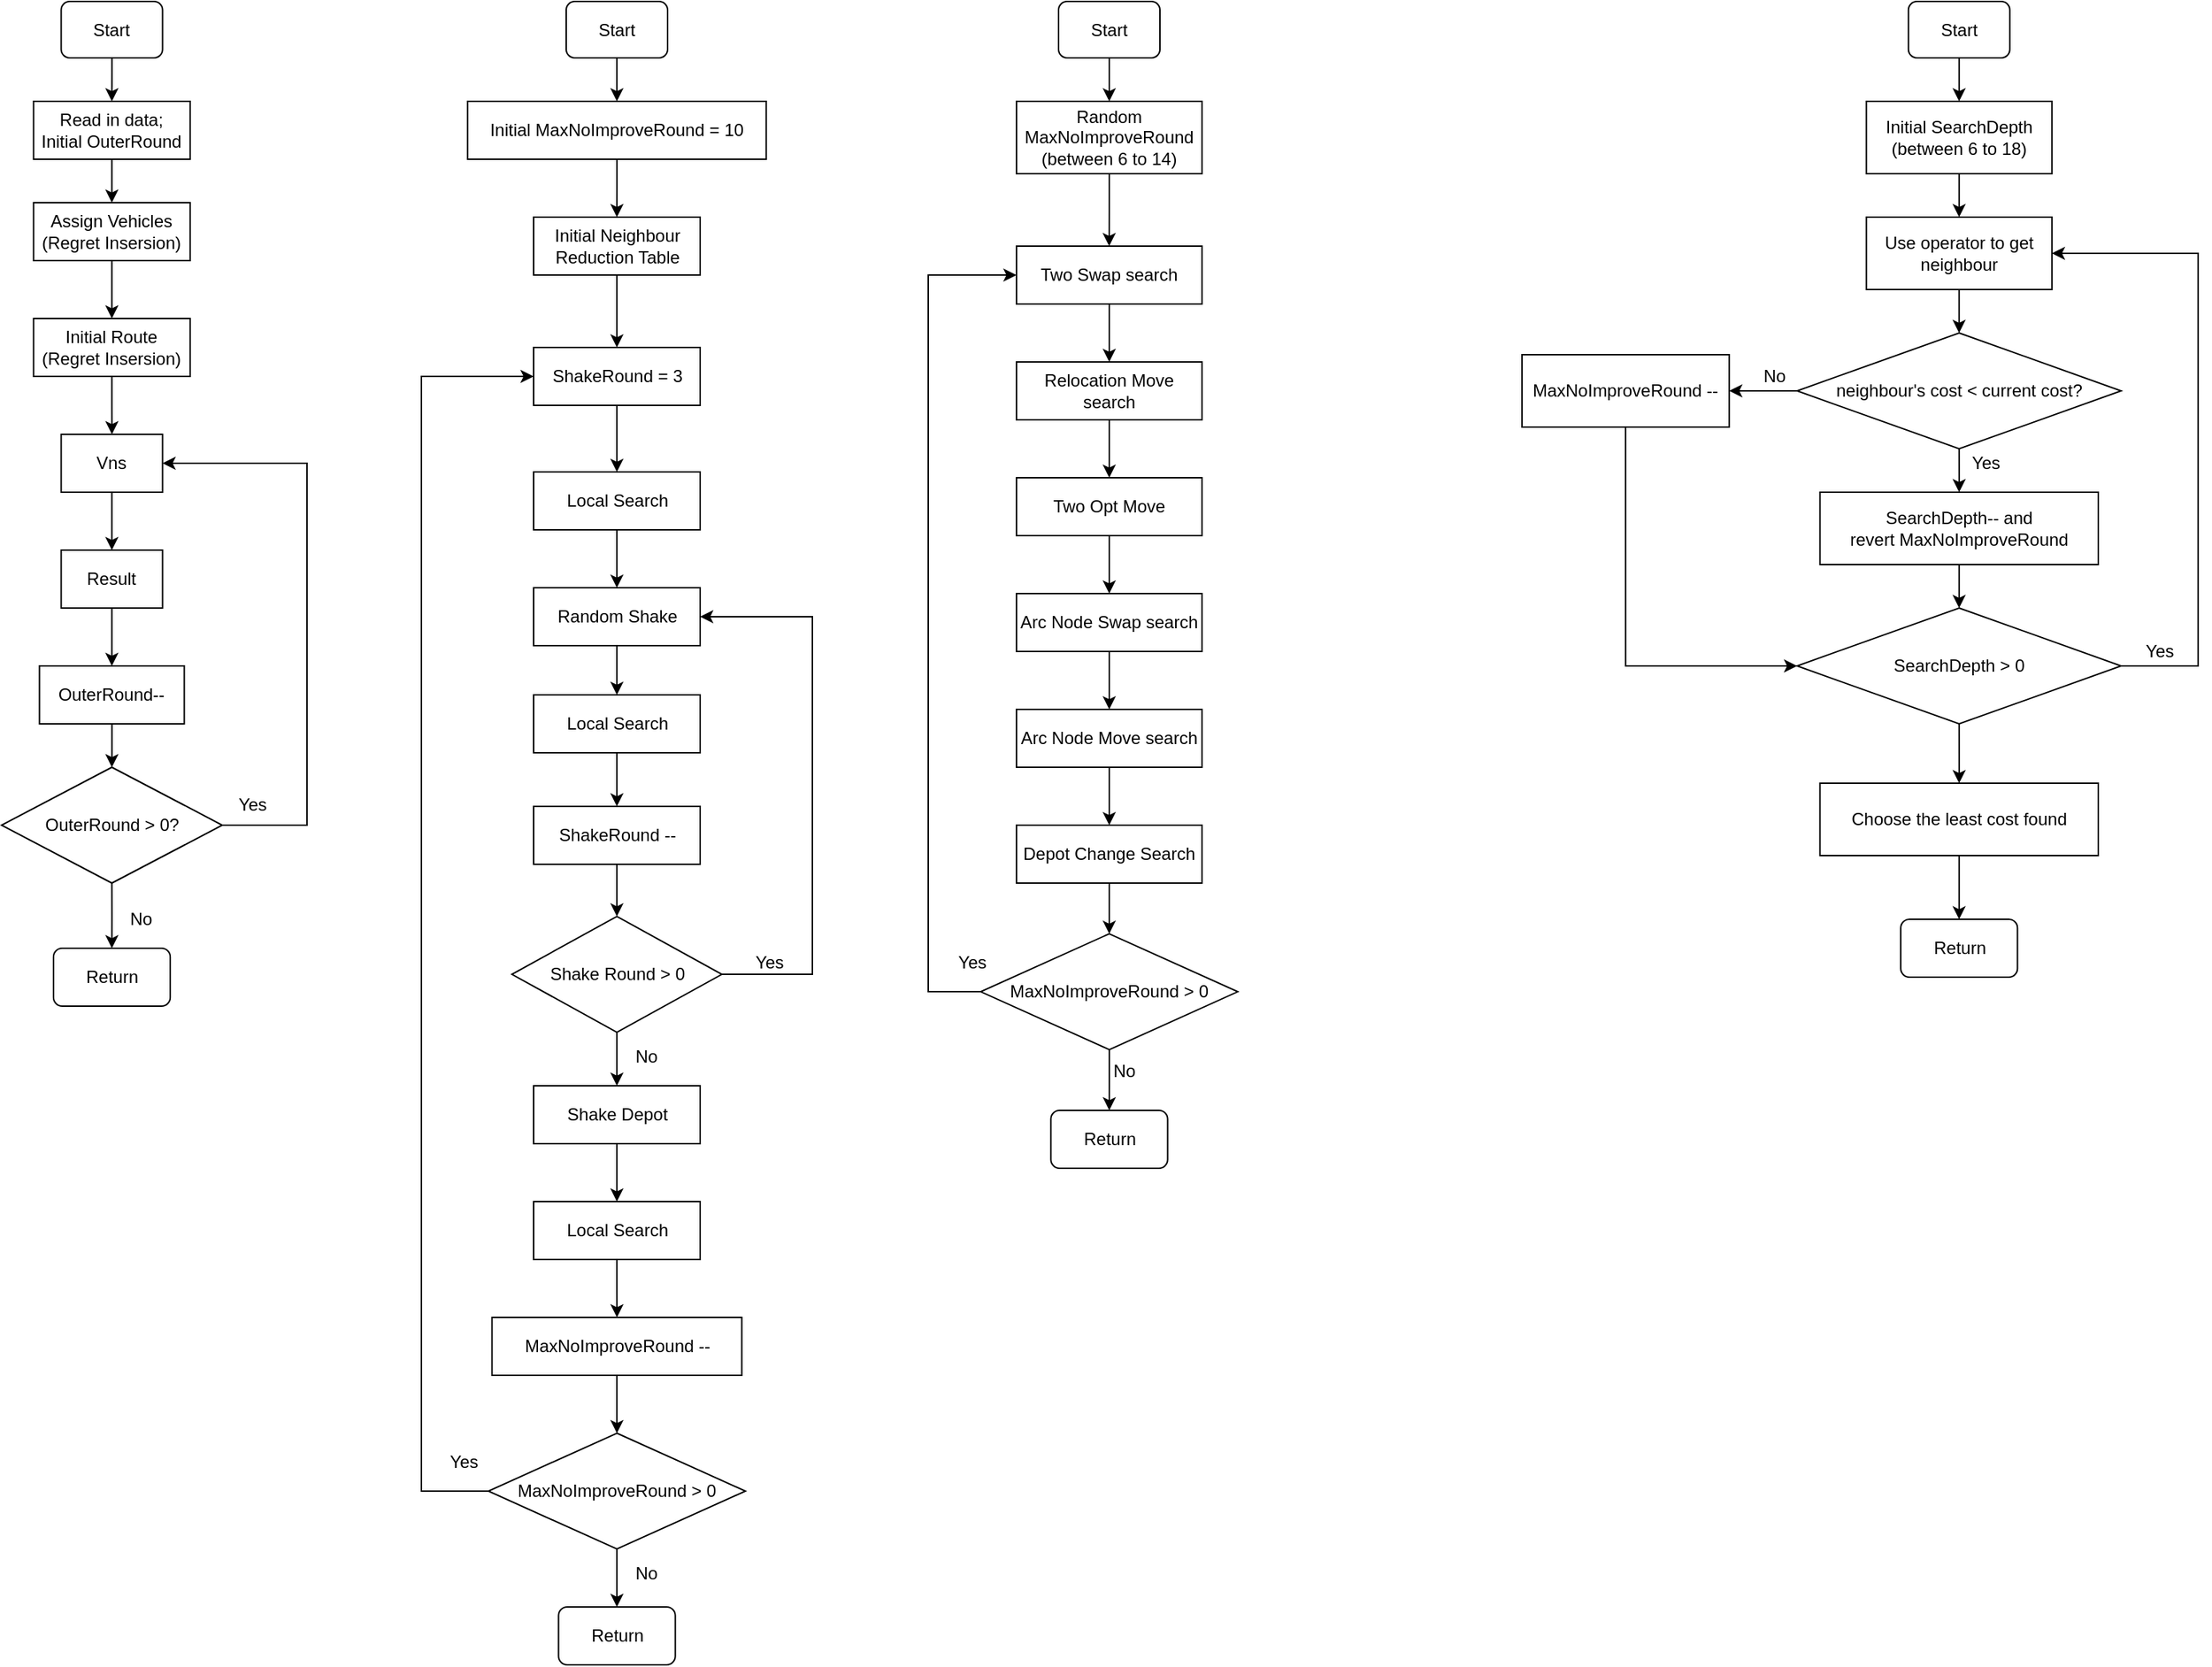 <mxfile version="13.1.3">
    <diagram id="6hGFLwfOUW9BJ-s0fimq" name="Page-1">
        <mxGraphModel dx="1509" dy="1740" grid="0" gridSize="10" guides="1" tooltips="1" connect="1" arrows="1" fold="1" page="1" pageScale="1" pageWidth="827" pageHeight="1169" math="0" shadow="0">
            <root>
                <mxCell id="0"/>
                <mxCell id="1" parent="0"/>
                <mxCell id="7" value="" style="edgeStyle=orthogonalEdgeStyle;rounded=0;orthogonalLoop=1;jettySize=auto;html=1;" edge="1" parent="1" source="3" target="6">
                    <mxGeometry relative="1" as="geometry"/>
                </mxCell>
                <mxCell id="3" value="Initial Route&lt;br&gt;(Regret Insersion)" style="whiteSpace=wrap;html=1;" vertex="1" parent="1">
                    <mxGeometry x="-767.81" y="-930" width="108.12" height="40" as="geometry"/>
                </mxCell>
                <mxCell id="9" value="" style="edgeStyle=orthogonalEdgeStyle;rounded=0;orthogonalLoop=1;jettySize=auto;html=1;" edge="1" parent="1" source="6" target="8">
                    <mxGeometry relative="1" as="geometry"/>
                </mxCell>
                <mxCell id="6" value="Vns" style="whiteSpace=wrap;html=1;" vertex="1" parent="1">
                    <mxGeometry x="-748.75" y="-850" width="70" height="40" as="geometry"/>
                </mxCell>
                <mxCell id="17" style="edgeStyle=orthogonalEdgeStyle;rounded=0;orthogonalLoop=1;jettySize=auto;html=1;exitX=0.5;exitY=1;exitDx=0;exitDy=0;" edge="1" parent="1" source="8" target="15">
                    <mxGeometry relative="1" as="geometry"/>
                </mxCell>
                <mxCell id="8" value="Result" style="whiteSpace=wrap;html=1;" vertex="1" parent="1">
                    <mxGeometry x="-748.75" y="-770" width="70" height="40" as="geometry"/>
                </mxCell>
                <mxCell id="14" style="edgeStyle=orthogonalEdgeStyle;rounded=0;orthogonalLoop=1;jettySize=auto;html=1;exitX=1;exitY=0.5;exitDx=0;exitDy=0;entryX=1;entryY=0.5;entryDx=0;entryDy=0;" edge="1" parent="1" source="12" target="6">
                    <mxGeometry relative="1" as="geometry">
                        <mxPoint x="-637.5" y="-570" as="sourcePoint"/>
                        <Array as="points">
                            <mxPoint x="-579" y="-580"/>
                            <mxPoint x="-579" y="-830"/>
                        </Array>
                    </mxGeometry>
                </mxCell>
                <mxCell id="35" style="edgeStyle=orthogonalEdgeStyle;rounded=0;orthogonalLoop=1;jettySize=auto;html=1;exitX=0.5;exitY=1;exitDx=0;exitDy=0;entryX=0.5;entryY=0;entryDx=0;entryDy=0;" edge="1" parent="1" source="12" target="27">
                    <mxGeometry relative="1" as="geometry"/>
                </mxCell>
                <mxCell id="12" value="OuterRound &amp;gt; 0?" style="rhombus;whiteSpace=wrap;html=1;" vertex="1" parent="1">
                    <mxGeometry x="-790" y="-620" width="152.5" height="80" as="geometry"/>
                </mxCell>
                <mxCell id="18" value="" style="edgeStyle=orthogonalEdgeStyle;rounded=0;orthogonalLoop=1;jettySize=auto;html=1;entryX=0.5;entryY=0;entryDx=0;entryDy=0;" edge="1" parent="1" source="15" target="12">
                    <mxGeometry relative="1" as="geometry">
                        <mxPoint x="-713.7" y="-609.974" as="targetPoint"/>
                    </mxGeometry>
                </mxCell>
                <mxCell id="15" value="OuterRound--" style="whiteSpace=wrap;html=1;" vertex="1" parent="1">
                    <mxGeometry x="-763.75" y="-690" width="100" height="40" as="geometry"/>
                </mxCell>
                <mxCell id="19" value="Yes" style="text;html=1;align=center;verticalAlign=middle;resizable=0;points=[];autosize=1;" vertex="1" parent="1">
                    <mxGeometry x="-637.5" y="-604" width="40" height="20" as="geometry"/>
                </mxCell>
                <mxCell id="24" value="No" style="text;html=1;align=center;verticalAlign=middle;resizable=0;points=[];autosize=1;" vertex="1" parent="1">
                    <mxGeometry x="-708.75" y="-524.97" width="30" height="20" as="geometry"/>
                </mxCell>
                <mxCell id="30" value="" style="edgeStyle=orthogonalEdgeStyle;rounded=0;orthogonalLoop=1;jettySize=auto;html=1;entryX=0.5;entryY=0;entryDx=0;entryDy=0;" edge="1" parent="1" source="26" target="31">
                    <mxGeometry relative="1" as="geometry">
                        <mxPoint x="-713.75" y="-1030" as="targetPoint"/>
                    </mxGeometry>
                </mxCell>
                <mxCell id="26" value="Start" style="rounded=1;whiteSpace=wrap;html=1;" vertex="1" parent="1">
                    <mxGeometry x="-748.75" y="-1149" width="70" height="39" as="geometry"/>
                </mxCell>
                <mxCell id="27" value="Return" style="rounded=1;whiteSpace=wrap;html=1;" vertex="1" parent="1">
                    <mxGeometry x="-754.05" y="-494.97" width="80.61" height="40" as="geometry"/>
                </mxCell>
                <mxCell id="37" value="" style="edgeStyle=orthogonalEdgeStyle;rounded=0;orthogonalLoop=1;jettySize=auto;html=1;entryX=0.5;entryY=0;entryDx=0;entryDy=0;" edge="1" parent="1" source="28" target="38">
                    <mxGeometry relative="1" as="geometry">
                        <mxPoint x="-365" y="-1030" as="targetPoint"/>
                    </mxGeometry>
                </mxCell>
                <mxCell id="28" value="Start" style="rounded=1;whiteSpace=wrap;html=1;" vertex="1" parent="1">
                    <mxGeometry x="-400" y="-1149" width="70" height="39" as="geometry"/>
                </mxCell>
                <mxCell id="33" value="" style="edgeStyle=orthogonalEdgeStyle;rounded=0;orthogonalLoop=1;jettySize=auto;html=1;" edge="1" parent="1" source="31" target="32">
                    <mxGeometry relative="1" as="geometry"/>
                </mxCell>
                <mxCell id="31" value="Read in data;&lt;br&gt;Initial OuterRound" style="whiteSpace=wrap;html=1;" vertex="1" parent="1">
                    <mxGeometry x="-767.81" y="-1080" width="108.12" height="40" as="geometry"/>
                </mxCell>
                <mxCell id="34" style="edgeStyle=orthogonalEdgeStyle;rounded=0;orthogonalLoop=1;jettySize=auto;html=1;exitX=0.5;exitY=1;exitDx=0;exitDy=0;entryX=0.5;entryY=0;entryDx=0;entryDy=0;" edge="1" parent="1" source="32" target="3">
                    <mxGeometry relative="1" as="geometry"/>
                </mxCell>
                <mxCell id="32" value="Assign Vehicles&lt;br&gt;(Regret Insersion)" style="whiteSpace=wrap;html=1;" vertex="1" parent="1">
                    <mxGeometry x="-767.81" y="-1010" width="108.12" height="40" as="geometry"/>
                </mxCell>
                <mxCell id="40" value="" style="edgeStyle=orthogonalEdgeStyle;rounded=0;orthogonalLoop=1;jettySize=auto;html=1;" edge="1" parent="1" source="38" target="39">
                    <mxGeometry relative="1" as="geometry"/>
                </mxCell>
                <mxCell id="38" value="Initial MaxNoImproveRound = 10" style="rounded=0;whiteSpace=wrap;html=1;" vertex="1" parent="1">
                    <mxGeometry x="-468.12" y="-1080" width="206.25" height="40" as="geometry"/>
                </mxCell>
                <mxCell id="49" value="" style="edgeStyle=orthogonalEdgeStyle;rounded=0;orthogonalLoop=1;jettySize=auto;html=1;" edge="1" parent="1" source="39" target="48">
                    <mxGeometry relative="1" as="geometry"/>
                </mxCell>
                <mxCell id="39" value="Initial Neighbour Reduction Table" style="rounded=0;whiteSpace=wrap;html=1;" vertex="1" parent="1">
                    <mxGeometry x="-422.5" y="-1000" width="115" height="40" as="geometry"/>
                </mxCell>
                <mxCell id="51" style="edgeStyle=orthogonalEdgeStyle;rounded=0;orthogonalLoop=1;jettySize=auto;html=1;exitX=0.5;exitY=1;exitDx=0;exitDy=0;entryX=0.5;entryY=0;entryDx=0;entryDy=0;" edge="1" parent="1" source="48" target="41">
                    <mxGeometry relative="1" as="geometry"/>
                </mxCell>
                <mxCell id="48" value="ShakeRound = 3" style="rounded=0;whiteSpace=wrap;html=1;" vertex="1" parent="1">
                    <mxGeometry x="-422.5" y="-910" width="115" height="40" as="geometry"/>
                </mxCell>
                <mxCell id="44" value="" style="edgeStyle=orthogonalEdgeStyle;rounded=0;orthogonalLoop=1;jettySize=auto;html=1;" edge="1" parent="1" source="41" target="43">
                    <mxGeometry relative="1" as="geometry"/>
                </mxCell>
                <mxCell id="41" value="Local Search" style="rounded=0;whiteSpace=wrap;html=1;" vertex="1" parent="1">
                    <mxGeometry x="-422.5" y="-824" width="115" height="40" as="geometry"/>
                </mxCell>
                <mxCell id="56" style="edgeStyle=orthogonalEdgeStyle;rounded=0;orthogonalLoop=1;jettySize=auto;html=1;exitX=0.5;exitY=1;exitDx=0;exitDy=0;entryX=0.5;entryY=0;entryDx=0;entryDy=0;" edge="1" parent="1" source="43" target="55">
                    <mxGeometry relative="1" as="geometry"/>
                </mxCell>
                <mxCell id="43" value="Random Shake" style="rounded=0;whiteSpace=wrap;html=1;" vertex="1" parent="1">
                    <mxGeometry x="-422.5" y="-744" width="115" height="40" as="geometry"/>
                </mxCell>
                <mxCell id="58" style="edgeStyle=orthogonalEdgeStyle;rounded=0;orthogonalLoop=1;jettySize=auto;html=1;exitX=1;exitY=0.5;exitDx=0;exitDy=0;entryX=1;entryY=0.5;entryDx=0;entryDy=0;" edge="1" parent="1" source="47" target="43">
                    <mxGeometry relative="1" as="geometry">
                        <Array as="points">
                            <mxPoint x="-230" y="-477"/>
                            <mxPoint x="-230" y="-724"/>
                        </Array>
                    </mxGeometry>
                </mxCell>
                <mxCell id="61" style="edgeStyle=orthogonalEdgeStyle;rounded=0;orthogonalLoop=1;jettySize=auto;html=1;exitX=0.5;exitY=1;exitDx=0;exitDy=0;" edge="1" parent="1" source="47" target="60">
                    <mxGeometry relative="1" as="geometry"/>
                </mxCell>
                <mxCell id="47" value="&lt;span&gt;Shake Round &amp;gt; 0&lt;/span&gt;" style="rhombus;whiteSpace=wrap;html=1;" vertex="1" parent="1">
                    <mxGeometry x="-437.5" y="-516.97" width="145" height="80" as="geometry"/>
                </mxCell>
                <mxCell id="53" style="edgeStyle=orthogonalEdgeStyle;rounded=0;orthogonalLoop=1;jettySize=auto;html=1;exitX=0.5;exitY=1;exitDx=0;exitDy=0;entryX=0.5;entryY=0;entryDx=0;entryDy=0;" edge="1" parent="1" source="50" target="47">
                    <mxGeometry relative="1" as="geometry"/>
                </mxCell>
                <mxCell id="50" value="ShakeRound --" style="rounded=0;whiteSpace=wrap;html=1;" vertex="1" parent="1">
                    <mxGeometry x="-422.5" y="-592.97" width="115" height="40" as="geometry"/>
                </mxCell>
                <mxCell id="57" style="edgeStyle=orthogonalEdgeStyle;rounded=0;orthogonalLoop=1;jettySize=auto;html=1;exitX=0.5;exitY=1;exitDx=0;exitDy=0;entryX=0.5;entryY=0;entryDx=0;entryDy=0;" edge="1" parent="1" source="55" target="50">
                    <mxGeometry relative="1" as="geometry"/>
                </mxCell>
                <mxCell id="55" value="Local Search" style="rounded=0;whiteSpace=wrap;html=1;" vertex="1" parent="1">
                    <mxGeometry x="-422.5" y="-670" width="115" height="40" as="geometry"/>
                </mxCell>
                <mxCell id="59" value="Yes" style="text;html=1;align=center;verticalAlign=middle;resizable=0;points=[];autosize=1;" vertex="1" parent="1">
                    <mxGeometry x="-280" y="-494.97" width="40" height="20" as="geometry"/>
                </mxCell>
                <mxCell id="64" style="edgeStyle=orthogonalEdgeStyle;rounded=0;orthogonalLoop=1;jettySize=auto;html=1;exitX=0.5;exitY=1;exitDx=0;exitDy=0;entryX=0.5;entryY=0;entryDx=0;entryDy=0;" edge="1" parent="1" source="60" target="63">
                    <mxGeometry relative="1" as="geometry"/>
                </mxCell>
                <mxCell id="60" value="Shake Depot" style="rounded=0;whiteSpace=wrap;html=1;" vertex="1" parent="1">
                    <mxGeometry x="-422.5" y="-400" width="115" height="40" as="geometry"/>
                </mxCell>
                <mxCell id="62" value="No" style="text;html=1;align=center;verticalAlign=middle;resizable=0;points=[];autosize=1;" vertex="1" parent="1">
                    <mxGeometry x="-360" y="-430" width="30" height="20" as="geometry"/>
                </mxCell>
                <mxCell id="67" value="" style="edgeStyle=orthogonalEdgeStyle;rounded=0;orthogonalLoop=1;jettySize=auto;html=1;" edge="1" parent="1" source="63" target="66">
                    <mxGeometry relative="1" as="geometry"/>
                </mxCell>
                <mxCell id="63" value="Local Search" style="rounded=0;whiteSpace=wrap;html=1;" vertex="1" parent="1">
                    <mxGeometry x="-422.5" y="-320" width="115" height="40" as="geometry"/>
                </mxCell>
                <mxCell id="72" style="edgeStyle=orthogonalEdgeStyle;rounded=0;orthogonalLoop=1;jettySize=auto;html=1;exitX=0.5;exitY=1;exitDx=0;exitDy=0;entryX=0.5;entryY=0;entryDx=0;entryDy=0;" edge="1" parent="1" source="66" target="69">
                    <mxGeometry relative="1" as="geometry"/>
                </mxCell>
                <mxCell id="66" value="&lt;span style=&quot;font-family: &amp;#34;helvetica&amp;#34;&quot;&gt;MaxNoImproveRound --&lt;/span&gt;" style="rounded=0;whiteSpace=wrap;html=1;" vertex="1" parent="1">
                    <mxGeometry x="-451.25" y="-240" width="172.5" height="40" as="geometry"/>
                </mxCell>
                <mxCell id="68" style="edgeStyle=orthogonalEdgeStyle;rounded=0;orthogonalLoop=1;jettySize=auto;html=1;exitX=0.5;exitY=1;exitDx=0;exitDy=0;entryX=0.5;entryY=0;entryDx=0;entryDy=0;" edge="1" parent="1" source="69" target="74">
                    <mxGeometry relative="1" as="geometry">
                        <mxPoint x="-365" y="-43.03" as="targetPoint"/>
                    </mxGeometry>
                </mxCell>
                <mxCell id="73" style="edgeStyle=orthogonalEdgeStyle;rounded=0;orthogonalLoop=1;jettySize=auto;html=1;exitX=0;exitY=0.5;exitDx=0;exitDy=0;entryX=0;entryY=0.5;entryDx=0;entryDy=0;" edge="1" parent="1" source="69" target="48">
                    <mxGeometry relative="1" as="geometry">
                        <Array as="points">
                            <mxPoint x="-500" y="-120"/>
                            <mxPoint x="-500" y="-890"/>
                        </Array>
                    </mxGeometry>
                </mxCell>
                <mxCell id="69" value="&lt;span style=&quot;font-family: &amp;#34;helvetica&amp;#34;&quot;&gt;MaxNoImproveRound&lt;/span&gt;&lt;span&gt;&amp;nbsp;&amp;gt; 0&lt;/span&gt;" style="rhombus;whiteSpace=wrap;html=1;" vertex="1" parent="1">
                    <mxGeometry x="-453.74" y="-160" width="177.5" height="80" as="geometry"/>
                </mxCell>
                <mxCell id="70" value="Yes" style="text;html=1;align=center;verticalAlign=middle;resizable=0;points=[];autosize=1;" vertex="1" parent="1">
                    <mxGeometry x="-491.25" y="-150" width="40" height="20" as="geometry"/>
                </mxCell>
                <mxCell id="71" value="No" style="text;html=1;align=center;verticalAlign=middle;resizable=0;points=[];autosize=1;" vertex="1" parent="1">
                    <mxGeometry x="-360" y="-73.03" width="30" height="20" as="geometry"/>
                </mxCell>
                <mxCell id="74" value="Return" style="rounded=1;whiteSpace=wrap;html=1;" vertex="1" parent="1">
                    <mxGeometry x="-405.29" y="-40" width="80.61" height="40" as="geometry"/>
                </mxCell>
                <mxCell id="89" style="edgeStyle=orthogonalEdgeStyle;rounded=0;orthogonalLoop=1;jettySize=auto;html=1;exitX=0.5;exitY=1;exitDx=0;exitDy=0;entryX=0.5;entryY=0;entryDx=0;entryDy=0;" edge="1" parent="1" source="75" target="88">
                    <mxGeometry relative="1" as="geometry"/>
                </mxCell>
                <mxCell id="75" value="Start" style="rounded=1;whiteSpace=wrap;html=1;" vertex="1" parent="1">
                    <mxGeometry x="-60" y="-1149" width="70" height="39" as="geometry"/>
                </mxCell>
                <mxCell id="79" value="" style="edgeStyle=orthogonalEdgeStyle;rounded=0;orthogonalLoop=1;jettySize=auto;html=1;" edge="1" parent="1" source="76" target="78">
                    <mxGeometry relative="1" as="geometry"/>
                </mxCell>
                <mxCell id="76" value="Two Swap search" style="rounded=0;whiteSpace=wrap;html=1;" vertex="1" parent="1">
                    <mxGeometry x="-89.06" y="-980" width="128.13" height="40" as="geometry"/>
                </mxCell>
                <mxCell id="81" value="" style="edgeStyle=orthogonalEdgeStyle;rounded=0;orthogonalLoop=1;jettySize=auto;html=1;" edge="1" parent="1" source="78" target="80">
                    <mxGeometry relative="1" as="geometry"/>
                </mxCell>
                <mxCell id="78" value="Relocation Move search" style="rounded=0;whiteSpace=wrap;html=1;" vertex="1" parent="1">
                    <mxGeometry x="-89.07" y="-900" width="128.13" height="40" as="geometry"/>
                </mxCell>
                <mxCell id="83" value="" style="edgeStyle=orthogonalEdgeStyle;rounded=0;orthogonalLoop=1;jettySize=auto;html=1;" edge="1" parent="1" source="80" target="82">
                    <mxGeometry relative="1" as="geometry"/>
                </mxCell>
                <mxCell id="80" value="Two Opt Move" style="rounded=0;whiteSpace=wrap;html=1;" vertex="1" parent="1">
                    <mxGeometry x="-89.07" y="-820" width="128.13" height="40" as="geometry"/>
                </mxCell>
                <mxCell id="85" value="" style="edgeStyle=orthogonalEdgeStyle;rounded=0;orthogonalLoop=1;jettySize=auto;html=1;" edge="1" parent="1" source="82" target="84">
                    <mxGeometry relative="1" as="geometry"/>
                </mxCell>
                <mxCell id="82" value="Arc Node Swap search" style="rounded=0;whiteSpace=wrap;html=1;" vertex="1" parent="1">
                    <mxGeometry x="-89.07" y="-740" width="128.13" height="40" as="geometry"/>
                </mxCell>
                <mxCell id="87" value="" style="edgeStyle=orthogonalEdgeStyle;rounded=0;orthogonalLoop=1;jettySize=auto;html=1;" edge="1" parent="1" source="84" target="86">
                    <mxGeometry relative="1" as="geometry"/>
                </mxCell>
                <mxCell id="84" value="Arc Node Move search" style="rounded=0;whiteSpace=wrap;html=1;" vertex="1" parent="1">
                    <mxGeometry x="-89.07" y="-660" width="128.13" height="40" as="geometry"/>
                </mxCell>
                <mxCell id="95" style="edgeStyle=orthogonalEdgeStyle;rounded=0;orthogonalLoop=1;jettySize=auto;html=1;exitX=0.5;exitY=1;exitDx=0;exitDy=0;entryX=0.5;entryY=0;entryDx=0;entryDy=0;" edge="1" parent="1" source="86" target="91">
                    <mxGeometry relative="1" as="geometry"/>
                </mxCell>
                <mxCell id="86" value="Depot Change Search" style="rounded=0;whiteSpace=wrap;html=1;" vertex="1" parent="1">
                    <mxGeometry x="-89.07" y="-580" width="128.13" height="40" as="geometry"/>
                </mxCell>
                <mxCell id="90" style="edgeStyle=orthogonalEdgeStyle;rounded=0;orthogonalLoop=1;jettySize=auto;html=1;exitX=0.5;exitY=1;exitDx=0;exitDy=0;" edge="1" parent="1" source="88" target="76">
                    <mxGeometry relative="1" as="geometry"/>
                </mxCell>
                <mxCell id="88" value="Random MaxNoImproveRound&lt;br&gt;(between 6 to 14)" style="rounded=0;whiteSpace=wrap;html=1;" vertex="1" parent="1">
                    <mxGeometry x="-89.06" y="-1080" width="128.13" height="50" as="geometry"/>
                </mxCell>
                <mxCell id="96" style="edgeStyle=orthogonalEdgeStyle;rounded=0;orthogonalLoop=1;jettySize=auto;html=1;exitX=0;exitY=0.5;exitDx=0;exitDy=0;entryX=0;entryY=0.5;entryDx=0;entryDy=0;" edge="1" parent="1" source="91" target="76">
                    <mxGeometry relative="1" as="geometry">
                        <Array as="points">
                            <mxPoint x="-150" y="-465"/>
                            <mxPoint x="-150" y="-960"/>
                        </Array>
                    </mxGeometry>
                </mxCell>
                <mxCell id="91" value="&lt;span style=&quot;font-family: &amp;#34;helvetica&amp;#34;&quot;&gt;MaxNoImproveRound&lt;/span&gt;&lt;span&gt;&amp;nbsp;&amp;gt; 0&lt;/span&gt;" style="rhombus;whiteSpace=wrap;html=1;" vertex="1" parent="1">
                    <mxGeometry x="-113.75" y="-504.97" width="177.5" height="80" as="geometry"/>
                </mxCell>
                <mxCell id="92" value="Yes" style="text;html=1;align=center;verticalAlign=middle;resizable=0;points=[];autosize=1;" vertex="1" parent="1">
                    <mxGeometry x="-140" y="-494.97" width="40" height="20" as="geometry"/>
                </mxCell>
                <mxCell id="93" value="No" style="text;html=1;align=center;verticalAlign=middle;resizable=0;points=[];autosize=1;" vertex="1" parent="1">
                    <mxGeometry x="-30" y="-420" width="30" height="20" as="geometry"/>
                </mxCell>
                <mxCell id="105" value="Return" style="rounded=1;whiteSpace=wrap;html=1;" vertex="1" parent="1">
                    <mxGeometry x="-65.3" y="-383.03" width="80.61" height="40" as="geometry"/>
                </mxCell>
                <mxCell id="106" value="" style="edgeStyle=orthogonalEdgeStyle;rounded=0;orthogonalLoop=1;jettySize=auto;html=1;" edge="1" parent="1" source="91" target="105">
                    <mxGeometry relative="1" as="geometry">
                        <mxPoint x="-24.9" y="-425.015" as="sourcePoint"/>
                        <mxPoint x="-25" y="-344.97" as="targetPoint"/>
                    </mxGeometry>
                </mxCell>
                <mxCell id="113" style="edgeStyle=orthogonalEdgeStyle;rounded=0;orthogonalLoop=1;jettySize=auto;html=1;exitX=0.5;exitY=1;exitDx=0;exitDy=0;entryX=0.5;entryY=0;entryDx=0;entryDy=0;" edge="1" parent="1" source="107" target="112">
                    <mxGeometry relative="1" as="geometry"/>
                </mxCell>
                <mxCell id="107" value="Start" style="rounded=1;whiteSpace=wrap;html=1;" vertex="1" parent="1">
                    <mxGeometry x="526.88" y="-1149" width="70" height="39" as="geometry"/>
                </mxCell>
                <mxCell id="111" value="" style="edgeStyle=orthogonalEdgeStyle;rounded=0;orthogonalLoop=1;jettySize=auto;html=1;entryX=0.5;entryY=0;entryDx=0;entryDy=0;" edge="1" parent="1" source="108" target="115">
                    <mxGeometry relative="1" as="geometry">
                        <mxPoint x="561.88" y="-920" as="targetPoint"/>
                    </mxGeometry>
                </mxCell>
                <mxCell id="108" value="Use operator to get neighbour" style="rounded=0;whiteSpace=wrap;html=1;" vertex="1" parent="1">
                    <mxGeometry x="497.82" y="-1000" width="128.13" height="50" as="geometry"/>
                </mxCell>
                <mxCell id="114" style="edgeStyle=orthogonalEdgeStyle;rounded=0;orthogonalLoop=1;jettySize=auto;html=1;exitX=0.5;exitY=1;exitDx=0;exitDy=0;entryX=0.5;entryY=0;entryDx=0;entryDy=0;" edge="1" parent="1" source="112" target="108">
                    <mxGeometry relative="1" as="geometry"/>
                </mxCell>
                <mxCell id="112" value="Initial SearchDepth&lt;br&gt;(between 6 to 18)" style="rounded=0;whiteSpace=wrap;html=1;" vertex="1" parent="1">
                    <mxGeometry x="497.81" y="-1080" width="128.13" height="50" as="geometry"/>
                </mxCell>
                <mxCell id="117" style="edgeStyle=orthogonalEdgeStyle;rounded=0;orthogonalLoop=1;jettySize=auto;html=1;exitX=0.5;exitY=1;exitDx=0;exitDy=0;" edge="1" parent="1" source="115" target="116">
                    <mxGeometry relative="1" as="geometry"/>
                </mxCell>
                <mxCell id="122" style="edgeStyle=orthogonalEdgeStyle;rounded=0;orthogonalLoop=1;jettySize=auto;html=1;exitX=0;exitY=0.5;exitDx=0;exitDy=0;entryX=1;entryY=0.5;entryDx=0;entryDy=0;" edge="1" parent="1" source="115" target="121">
                    <mxGeometry relative="1" as="geometry"/>
                </mxCell>
                <mxCell id="115" value="&lt;font face=&quot;helvetica&quot;&gt;neighbour's cost &amp;lt; current cost?&lt;/font&gt;" style="rhombus;whiteSpace=wrap;html=1;" vertex="1" parent="1">
                    <mxGeometry x="450" y="-920" width="223.75" height="80" as="geometry"/>
                </mxCell>
                <mxCell id="119" style="edgeStyle=orthogonalEdgeStyle;rounded=0;orthogonalLoop=1;jettySize=auto;html=1;exitX=0.5;exitY=1;exitDx=0;exitDy=0;entryX=0.5;entryY=0;entryDx=0;entryDy=0;" edge="1" parent="1" source="116" target="118">
                    <mxGeometry relative="1" as="geometry"/>
                </mxCell>
                <mxCell id="116" value="SearchDepth-- and&lt;br&gt;revert MaxNoImproveRound" style="rounded=0;whiteSpace=wrap;html=1;" vertex="1" parent="1">
                    <mxGeometry x="465.79" y="-810" width="192.19" height="50" as="geometry"/>
                </mxCell>
                <mxCell id="120" style="edgeStyle=orthogonalEdgeStyle;rounded=0;orthogonalLoop=1;jettySize=auto;html=1;exitX=1;exitY=0.5;exitDx=0;exitDy=0;entryX=1;entryY=0.5;entryDx=0;entryDy=0;" edge="1" parent="1" source="118" target="108">
                    <mxGeometry relative="1" as="geometry">
                        <Array as="points">
                            <mxPoint x="726.88" y="-690"/>
                            <mxPoint x="726.88" y="-975"/>
                        </Array>
                    </mxGeometry>
                </mxCell>
                <mxCell id="130" style="edgeStyle=orthogonalEdgeStyle;rounded=0;orthogonalLoop=1;jettySize=auto;html=1;exitX=0.5;exitY=1;exitDx=0;exitDy=0;" edge="1" parent="1" source="118" target="127">
                    <mxGeometry relative="1" as="geometry"/>
                </mxCell>
                <mxCell id="118" value="SearchDepth &amp;gt; 0" style="rhombus;whiteSpace=wrap;html=1;" vertex="1" parent="1">
                    <mxGeometry x="450" y="-730" width="223.75" height="80" as="geometry"/>
                </mxCell>
                <mxCell id="128" style="edgeStyle=orthogonalEdgeStyle;rounded=0;orthogonalLoop=1;jettySize=auto;html=1;exitX=0.5;exitY=1;exitDx=0;exitDy=0;entryX=0;entryY=0.5;entryDx=0;entryDy=0;" edge="1" parent="1" source="121" target="118">
                    <mxGeometry relative="1" as="geometry"/>
                </mxCell>
                <mxCell id="121" value="MaxNoImproveRound --" style="rounded=0;whiteSpace=wrap;html=1;" vertex="1" parent="1">
                    <mxGeometry x="260" y="-905" width="143.13" height="50" as="geometry"/>
                </mxCell>
                <mxCell id="123" value="No" style="text;html=1;align=center;verticalAlign=middle;resizable=0;points=[];autosize=1;" vertex="1" parent="1">
                    <mxGeometry x="419" y="-900" width="30" height="20" as="geometry"/>
                </mxCell>
                <mxCell id="124" value="Yes" style="text;html=1;align=center;verticalAlign=middle;resizable=0;points=[];autosize=1;" vertex="1" parent="1">
                    <mxGeometry x="560" y="-840" width="40" height="20" as="geometry"/>
                </mxCell>
                <mxCell id="132" style="edgeStyle=orthogonalEdgeStyle;rounded=0;orthogonalLoop=1;jettySize=auto;html=1;exitX=0.5;exitY=1;exitDx=0;exitDy=0;entryX=0.5;entryY=0;entryDx=0;entryDy=0;" edge="1" parent="1" source="127" target="131">
                    <mxGeometry relative="1" as="geometry"/>
                </mxCell>
                <mxCell id="127" value="Choose the least cost found" style="rounded=0;whiteSpace=wrap;html=1;" vertex="1" parent="1">
                    <mxGeometry x="465.78" y="-609" width="192.19" height="50" as="geometry"/>
                </mxCell>
                <mxCell id="129" value="Yes" style="text;html=1;align=center;verticalAlign=middle;resizable=0;points=[];autosize=1;" vertex="1" parent="1">
                    <mxGeometry x="680" y="-710" width="40" height="20" as="geometry"/>
                </mxCell>
                <mxCell id="131" value="Return" style="rounded=1;whiteSpace=wrap;html=1;" vertex="1" parent="1">
                    <mxGeometry x="521.57" y="-514.97" width="80.61" height="40" as="geometry"/>
                </mxCell>
            </root>
        </mxGraphModel>
    </diagram>
</mxfile>